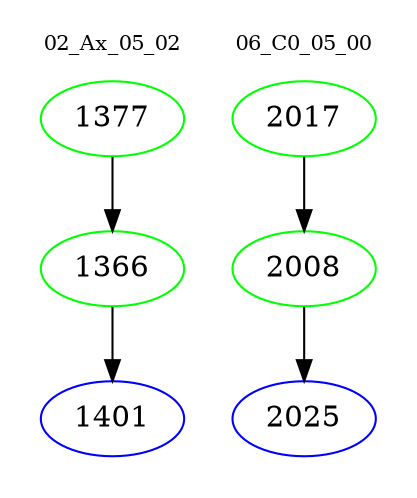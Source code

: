 digraph{
subgraph cluster_0 {
color = white
label = "02_Ax_05_02";
fontsize=10;
T0_1377 [label="1377", color="green"]
T0_1377 -> T0_1366 [color="black"]
T0_1366 [label="1366", color="green"]
T0_1366 -> T0_1401 [color="black"]
T0_1401 [label="1401", color="blue"]
}
subgraph cluster_1 {
color = white
label = "06_C0_05_00";
fontsize=10;
T1_2017 [label="2017", color="green"]
T1_2017 -> T1_2008 [color="black"]
T1_2008 [label="2008", color="green"]
T1_2008 -> T1_2025 [color="black"]
T1_2025 [label="2025", color="blue"]
}
}
